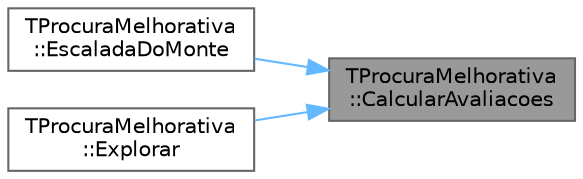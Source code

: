 digraph "TProcuraMelhorativa::CalcularAvaliacoes"
{
 // LATEX_PDF_SIZE
  bgcolor="transparent";
  edge [fontname=Helvetica,fontsize=10,labelfontname=Helvetica,labelfontsize=10];
  node [fontname=Helvetica,fontsize=10,shape=box,height=0.2,width=0.4];
  rankdir="RL";
  Node1 [id="Node000001",label="TProcuraMelhorativa\l::CalcularAvaliacoes",height=0.2,width=0.4,color="gray40", fillcolor="grey60", style="filled", fontcolor="black",tooltip=" "];
  Node1 -> Node2 [id="edge1_Node000001_Node000002",dir="back",color="steelblue1",style="solid",tooltip=" "];
  Node2 [id="Node000002",label="TProcuraMelhorativa\l::EscaladaDoMonte",height=0.2,width=0.4,color="grey40", fillcolor="white", style="filled",URL="$classTProcuraMelhorativa.html#a8c8caa2d188bb5f6701fc5e1ddbc4510",tooltip=" "];
  Node1 -> Node3 [id="edge2_Node000001_Node000003",dir="back",color="steelblue1",style="solid",tooltip=" "];
  Node3 [id="Node000003",label="TProcuraMelhorativa\l::Explorar",height=0.2,width=0.4,color="grey40", fillcolor="white", style="filled",URL="$classTProcuraMelhorativa.html#a76355a263331719abacf13d40a6613d0",tooltip="definir para explorar manualmente os dados (não definido em TProcura, apenas em TProcuraConstrutiva)"];
}
